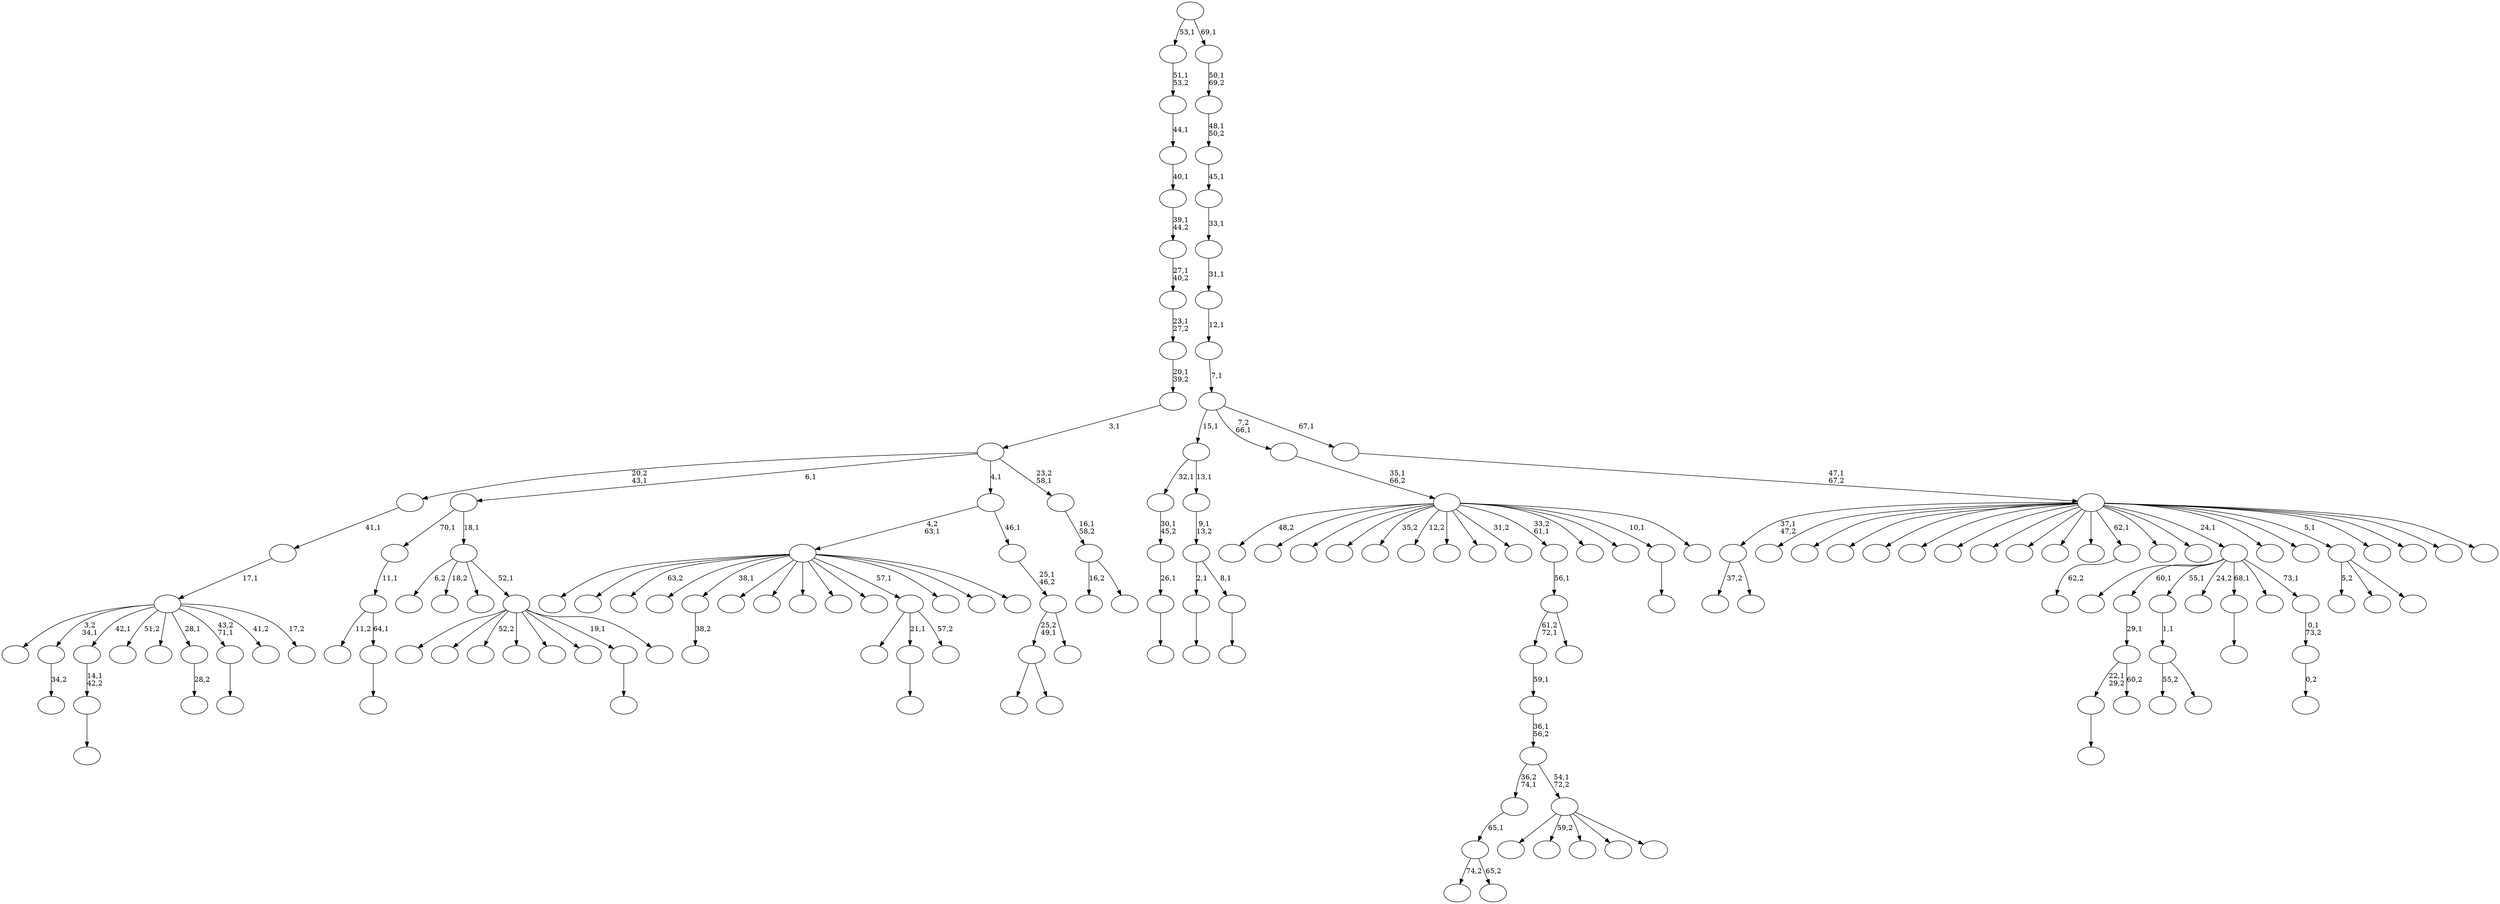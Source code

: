 digraph T {
	175 [label=""]
	174 [label=""]
	173 [label=""]
	172 [label=""]
	171 [label=""]
	170 [label=""]
	169 [label=""]
	168 [label=""]
	167 [label=""]
	166 [label=""]
	165 [label=""]
	164 [label=""]
	163 [label=""]
	162 [label=""]
	161 [label=""]
	160 [label=""]
	159 [label=""]
	158 [label=""]
	157 [label=""]
	156 [label=""]
	155 [label=""]
	154 [label=""]
	153 [label=""]
	152 [label=""]
	151 [label=""]
	150 [label=""]
	149 [label=""]
	148 [label=""]
	147 [label=""]
	146 [label=""]
	145 [label=""]
	144 [label=""]
	143 [label=""]
	142 [label=""]
	141 [label=""]
	140 [label=""]
	139 [label=""]
	138 [label=""]
	137 [label=""]
	136 [label=""]
	135 [label=""]
	134 [label=""]
	133 [label=""]
	132 [label=""]
	131 [label=""]
	130 [label=""]
	129 [label=""]
	128 [label=""]
	127 [label=""]
	126 [label=""]
	125 [label=""]
	124 [label=""]
	123 [label=""]
	122 [label=""]
	121 [label=""]
	120 [label=""]
	119 [label=""]
	118 [label=""]
	117 [label=""]
	116 [label=""]
	115 [label=""]
	114 [label=""]
	113 [label=""]
	112 [label=""]
	111 [label=""]
	110 [label=""]
	109 [label=""]
	108 [label=""]
	107 [label=""]
	106 [label=""]
	105 [label=""]
	104 [label=""]
	103 [label=""]
	102 [label=""]
	101 [label=""]
	100 [label=""]
	99 [label=""]
	98 [label=""]
	97 [label=""]
	96 [label=""]
	95 [label=""]
	94 [label=""]
	93 [label=""]
	92 [label=""]
	91 [label=""]
	90 [label=""]
	89 [label=""]
	88 [label=""]
	87 [label=""]
	86 [label=""]
	85 [label=""]
	84 [label=""]
	83 [label=""]
	82 [label=""]
	81 [label=""]
	80 [label=""]
	79 [label=""]
	78 [label=""]
	77 [label=""]
	76 [label=""]
	75 [label=""]
	74 [label=""]
	73 [label=""]
	72 [label=""]
	71 [label=""]
	70 [label=""]
	69 [label=""]
	68 [label=""]
	67 [label=""]
	66 [label=""]
	65 [label=""]
	64 [label=""]
	63 [label=""]
	62 [label=""]
	61 [label=""]
	60 [label=""]
	59 [label=""]
	58 [label=""]
	57 [label=""]
	56 [label=""]
	55 [label=""]
	54 [label=""]
	53 [label=""]
	52 [label=""]
	51 [label=""]
	50 [label=""]
	49 [label=""]
	48 [label=""]
	47 [label=""]
	46 [label=""]
	45 [label=""]
	44 [label=""]
	43 [label=""]
	42 [label=""]
	41 [label=""]
	40 [label=""]
	39 [label=""]
	38 [label=""]
	37 [label=""]
	36 [label=""]
	35 [label=""]
	34 [label=""]
	33 [label=""]
	32 [label=""]
	31 [label=""]
	30 [label=""]
	29 [label=""]
	28 [label=""]
	27 [label=""]
	26 [label=""]
	25 [label=""]
	24 [label=""]
	23 [label=""]
	22 [label=""]
	21 [label=""]
	20 [label=""]
	19 [label=""]
	18 [label=""]
	17 [label=""]
	16 [label=""]
	15 [label=""]
	14 [label=""]
	13 [label=""]
	12 [label=""]
	11 [label=""]
	10 [label=""]
	9 [label=""]
	8 [label=""]
	7 [label=""]
	6 [label=""]
	5 [label=""]
	4 [label=""]
	3 [label=""]
	2 [label=""]
	1 [label=""]
	0 [label=""]
	169 -> 171 [label="37,2"]
	169 -> 170 [label=""]
	158 -> 159 [label="38,2"]
	155 -> 156 [label=""]
	154 -> 155 [label="26,1"]
	153 -> 154 [label="30,1\n45,2"]
	149 -> 173 [label=""]
	149 -> 150 [label=""]
	144 -> 145 [label=""]
	139 -> 144 [label="22,1\n29,2"]
	139 -> 140 [label="60,2"]
	138 -> 139 [label="29,1"]
	135 -> 136 [label="34,2"]
	133 -> 134 [label=""]
	132 -> 133 [label="14,1\n42,2"]
	120 -> 121 [label=""]
	119 -> 128 [label="11,2"]
	119 -> 120 [label="64,1"]
	118 -> 119 [label="11,1"]
	114 -> 115 [label=""]
	112 -> 113 [label=""]
	111 -> 114 [label="2,1"]
	111 -> 112 [label="8,1"]
	110 -> 111 [label="9,1\n13,2"]
	109 -> 153 [label="32,1"]
	109 -> 110 [label="13,1"]
	103 -> 122 [label="55,2"]
	103 -> 104 [label=""]
	102 -> 103 [label="1,1"]
	93 -> 94 [label="62,2"]
	90 -> 97 [label="74,2"]
	90 -> 91 [label="65,2"]
	89 -> 90 [label="65,1"]
	83 -> 84 [label=""]
	81 -> 82 [label=""]
	79 -> 80 [label=""]
	75 -> 76 [label="28,2"]
	70 -> 71 [label=""]
	68 -> 69 [label="0,2"]
	67 -> 68 [label="0,1\n73,2"]
	66 -> 161 [label=""]
	66 -> 138 [label="60,1"]
	66 -> 102 [label="55,1"]
	66 -> 99 [label="24,2"]
	66 -> 81 [label="68,1"]
	66 -> 72 [label=""]
	66 -> 67 [label="73,1"]
	63 -> 108 [label=""]
	63 -> 83 [label="21,1"]
	63 -> 64 [label="57,2"]
	57 -> 172 [label=""]
	57 -> 157 [label="59,2"]
	57 -> 152 [label=""]
	57 -> 142 [label=""]
	57 -> 58 [label=""]
	56 -> 89 [label="36,2\n74,1"]
	56 -> 57 [label="54,1\n72,2"]
	55 -> 56 [label="36,1\n56,2"]
	54 -> 55 [label="59,1"]
	51 -> 141 [label=""]
	51 -> 135 [label="3,2\n34,1"]
	51 -> 132 [label="42,1"]
	51 -> 117 [label="51,2"]
	51 -> 95 [label=""]
	51 -> 75 [label="28,1"]
	51 -> 70 [label="43,2\n71,1"]
	51 -> 62 [label="41,2"]
	51 -> 52 [label="17,2"]
	50 -> 51 [label="17,1"]
	49 -> 50 [label="41,1"]
	47 -> 175 [label=""]
	47 -> 168 [label=""]
	47 -> 165 [label="63,2"]
	47 -> 163 [label=""]
	47 -> 158 [label="38,1"]
	47 -> 123 [label=""]
	47 -> 107 [label=""]
	47 -> 98 [label=""]
	47 -> 92 [label=""]
	47 -> 77 [label=""]
	47 -> 63 [label="57,1"]
	47 -> 60 [label=""]
	47 -> 59 [label=""]
	47 -> 48 [label=""]
	45 -> 54 [label="61,2\n72,1"]
	45 -> 46 [label=""]
	44 -> 45 [label="56,1"]
	41 -> 162 [label=""]
	41 -> 143 [label=""]
	41 -> 101 [label="52,2"]
	41 -> 87 [label=""]
	41 -> 86 [label=""]
	41 -> 85 [label=""]
	41 -> 79 [label="19,1"]
	41 -> 42 [label=""]
	40 -> 137 [label="6,2"]
	40 -> 129 [label="18,2"]
	40 -> 65 [label=""]
	40 -> 41 [label="52,1"]
	39 -> 118 [label="70,1"]
	39 -> 40 [label="18,1"]
	37 -> 164 [label="5,2"]
	37 -> 100 [label=""]
	37 -> 38 [label=""]
	34 -> 149 [label="25,2\n49,1"]
	34 -> 35 [label=""]
	33 -> 34 [label="25,1\n46,2"]
	32 -> 47 [label="4,2\n63,1"]
	32 -> 33 [label="46,1"]
	30 -> 31 [label=""]
	28 -> 167 [label="16,2"]
	28 -> 29 [label=""]
	27 -> 28 [label="16,1\n58,2"]
	26 -> 49 [label="20,2\n43,1"]
	26 -> 39 [label="6,1"]
	26 -> 32 [label="4,1"]
	26 -> 27 [label="23,2\n58,1"]
	25 -> 26 [label="3,1"]
	24 -> 25 [label="20,1\n39,2"]
	23 -> 24 [label="23,1\n27,2"]
	22 -> 23 [label="27,1\n40,2"]
	21 -> 22 [label="39,1\n44,2"]
	20 -> 21 [label="40,1"]
	19 -> 20 [label="44,1"]
	18 -> 19 [label="51,1\n53,2"]
	14 -> 174 [label="48,2"]
	14 -> 146 [label=""]
	14 -> 126 [label=""]
	14 -> 124 [label=""]
	14 -> 116 [label="35,2"]
	14 -> 105 [label="12,2"]
	14 -> 96 [label=""]
	14 -> 88 [label=""]
	14 -> 73 [label="31,2"]
	14 -> 44 [label="33,2\n61,1"]
	14 -> 43 [label=""]
	14 -> 36 [label=""]
	14 -> 30 [label="10,1"]
	14 -> 15 [label=""]
	13 -> 14 [label="35,1\n66,2"]
	10 -> 169 [label="37,1\n47,2"]
	10 -> 166 [label=""]
	10 -> 160 [label=""]
	10 -> 151 [label=""]
	10 -> 148 [label=""]
	10 -> 147 [label=""]
	10 -> 131 [label=""]
	10 -> 130 [label=""]
	10 -> 127 [label=""]
	10 -> 125 [label=""]
	10 -> 106 [label=""]
	10 -> 93 [label="62,1"]
	10 -> 78 [label=""]
	10 -> 74 [label=""]
	10 -> 66 [label="24,1"]
	10 -> 61 [label=""]
	10 -> 53 [label=""]
	10 -> 37 [label="5,1"]
	10 -> 17 [label=""]
	10 -> 16 [label=""]
	10 -> 12 [label=""]
	10 -> 11 [label=""]
	9 -> 10 [label="47,1\n67,2"]
	8 -> 109 [label="15,1"]
	8 -> 13 [label="7,2\n66,1"]
	8 -> 9 [label="67,1"]
	7 -> 8 [label="7,1"]
	6 -> 7 [label="12,1"]
	5 -> 6 [label="31,1"]
	4 -> 5 [label="33,1"]
	3 -> 4 [label="45,1"]
	2 -> 3 [label="48,1\n50,2"]
	1 -> 2 [label="50,1\n69,2"]
	0 -> 18 [label="53,1"]
	0 -> 1 [label="69,1"]
}
